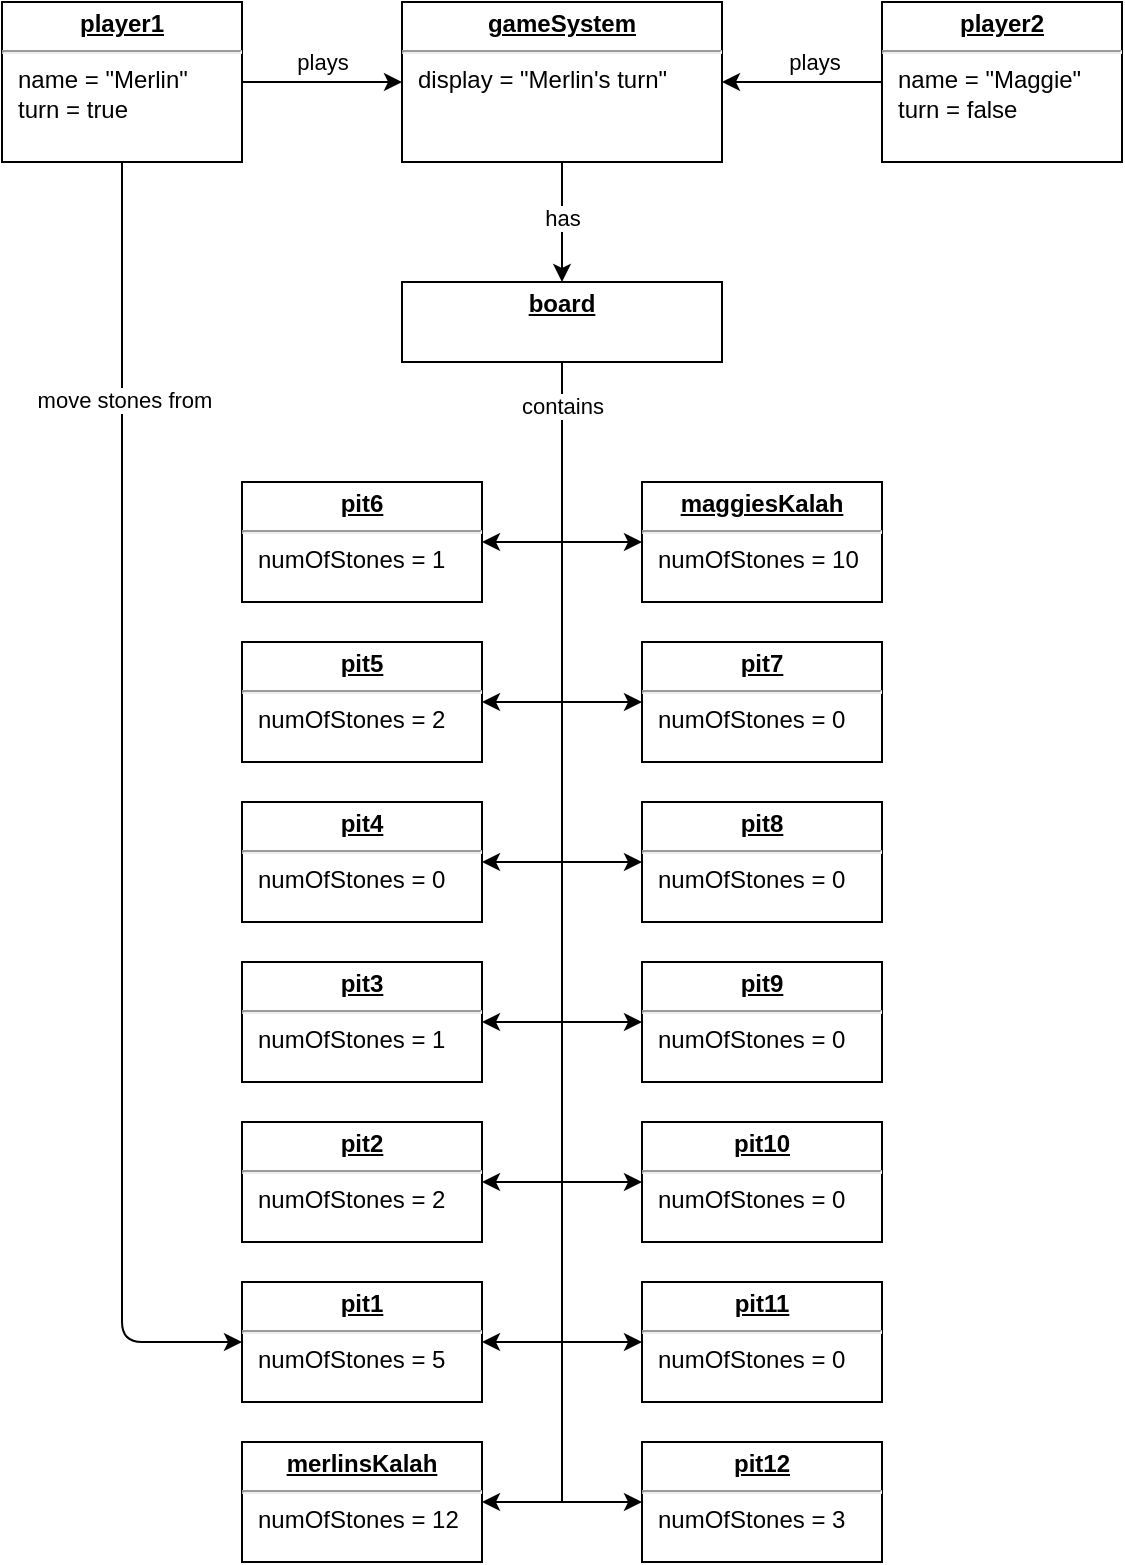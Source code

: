 <mxfile version="15.3.8" type="device" pages="2"><diagram id="o3yP88iakHkhqtE1eb7z" name="Page-1"><mxGraphModel dx="1186" dy="764" grid="1" gridSize="10" guides="1" tooltips="1" connect="1" arrows="1" fold="1" page="1" pageScale="1" pageWidth="827" pageHeight="1169" math="0" shadow="0"><root><mxCell id="0"/><mxCell id="1" parent="0"/><mxCell id="hf9vehWdLg4i4ltdAb-E-7" value="&lt;p style=&quot;margin: 0px ; margin-top: 4px ; text-align: center ; text-decoration: underline&quot;&gt;&lt;b&gt;board&lt;/b&gt;&lt;/p&gt;" style="verticalAlign=top;align=left;overflow=fill;fontSize=12;fontFamily=Helvetica;html=1;" vertex="1" parent="1"><mxGeometry x="280" y="180" width="160" height="40" as="geometry"/></mxCell><mxCell id="hf9vehWdLg4i4ltdAb-E-8" value="" style="endArrow=classic;html=1;exitX=0.5;exitY=1;exitDx=0;exitDy=0;entryX=0.5;entryY=0;entryDx=0;entryDy=0;" edge="1" parent="1" source="sH6G3bqRws97IcAhqBme-33" target="hf9vehWdLg4i4ltdAb-E-7"><mxGeometry width="50" height="50" relative="1" as="geometry"><mxPoint x="390" y="240" as="sourcePoint"/><mxPoint x="360" y="120" as="targetPoint"/></mxGeometry></mxCell><mxCell id="hf9vehWdLg4i4ltdAb-E-9" value="has" style="edgeLabel;html=1;align=center;verticalAlign=middle;resizable=0;points=[];" vertex="1" connectable="0" parent="hf9vehWdLg4i4ltdAb-E-8"><mxGeometry x="-0.075" y="-1" relative="1" as="geometry"><mxPoint x="1" as="offset"/></mxGeometry></mxCell><mxCell id="hf9vehWdLg4i4ltdAb-E-10" value="&lt;p style=&quot;margin: 0px ; margin-top: 4px ; text-align: center ; text-decoration: underline&quot;&gt;&lt;b&gt;pit6&lt;/b&gt;&lt;/p&gt;&lt;hr&gt;&lt;p style=&quot;margin: 0px ; margin-left: 8px&quot;&gt;numOfStones = 1&lt;/p&gt;" style="verticalAlign=top;align=left;overflow=fill;fontSize=12;fontFamily=Helvetica;html=1;" vertex="1" parent="1"><mxGeometry x="200" y="280" width="120" height="60" as="geometry"/></mxCell><mxCell id="hf9vehWdLg4i4ltdAb-E-12" value="&lt;p style=&quot;margin: 0px ; margin-top: 4px ; text-align: center ; text-decoration: underline&quot;&gt;&lt;b&gt;pit5&lt;/b&gt;&lt;/p&gt;&lt;hr&gt;&lt;p style=&quot;margin: 0px ; margin-left: 8px&quot;&gt;numOfStones = 2&lt;/p&gt;" style="verticalAlign=top;align=left;overflow=fill;fontSize=12;fontFamily=Helvetica;html=1;" vertex="1" parent="1"><mxGeometry x="200" y="360" width="120" height="60" as="geometry"/></mxCell><mxCell id="sH6G3bqRws97IcAhqBme-4" value="&lt;p style=&quot;margin: 0px ; margin-top: 4px ; text-align: center ; text-decoration: underline&quot;&gt;&lt;b&gt;pit7&lt;/b&gt;&lt;/p&gt;&lt;hr&gt;&lt;p style=&quot;margin: 0px ; margin-left: 8px&quot;&gt;numOfStones = 0&lt;/p&gt;" style="verticalAlign=top;align=left;overflow=fill;fontSize=12;fontFamily=Helvetica;html=1;" parent="1" vertex="1"><mxGeometry x="400" y="360" width="120" height="60" as="geometry"/></mxCell><mxCell id="sH6G3bqRws97IcAhqBme-5" value="&lt;p style=&quot;margin: 0px ; margin-top: 4px ; text-align: center ; text-decoration: underline&quot;&gt;&lt;b&gt;pit8&lt;/b&gt;&lt;/p&gt;&lt;hr&gt;&lt;p style=&quot;margin: 0px ; margin-left: 8px&quot;&gt;numOfStones = 0&lt;/p&gt;" style="verticalAlign=top;align=left;overflow=fill;fontSize=12;fontFamily=Helvetica;html=1;" parent="1" vertex="1"><mxGeometry x="400" y="440" width="120" height="60" as="geometry"/></mxCell><mxCell id="hf9vehWdLg4i4ltdAb-E-14" value="&lt;p style=&quot;margin: 0px ; margin-top: 4px ; text-align: center ; text-decoration: underline&quot;&gt;&lt;b&gt;pit4&lt;/b&gt;&lt;/p&gt;&lt;hr&gt;&lt;p style=&quot;margin: 0px ; margin-left: 8px&quot;&gt;numOfStones = 0&lt;/p&gt;" style="verticalAlign=top;align=left;overflow=fill;fontSize=12;fontFamily=Helvetica;html=1;" vertex="1" parent="1"><mxGeometry x="200" y="440" width="120" height="60" as="geometry"/></mxCell><mxCell id="hf9vehWdLg4i4ltdAb-E-18" value="" style="group" vertex="1" connectable="0" parent="1"><mxGeometry x="200" y="760" width="320" height="60" as="geometry"/></mxCell><mxCell id="sH6G3bqRws97IcAhqBme-7" value="" style="endArrow=none;html=1;entryX=0.5;entryY=1;entryDx=0;entryDy=0;" parent="hf9vehWdLg4i4ltdAb-E-18" target="hf9vehWdLg4i4ltdAb-E-7" edge="1"><mxGeometry x="100" y="-420" width="50" height="50" as="geometry"><mxPoint x="160" y="30" as="sourcePoint"/><mxPoint x="100" y="-180" as="targetPoint"/></mxGeometry></mxCell><mxCell id="sH6G3bqRws97IcAhqBme-14" value="contains" style="edgeLabel;html=1;align=center;verticalAlign=middle;resizable=0;points=[];" parent="sH6G3bqRws97IcAhqBme-7" vertex="1" connectable="0"><mxGeometry x="0.722" y="-1" relative="1" as="geometry"><mxPoint x="-1" y="-57" as="offset"/></mxGeometry></mxCell><mxCell id="sH6G3bqRws97IcAhqBme-13" value="" style="endArrow=classic;html=1;" parent="hf9vehWdLg4i4ltdAb-E-18" edge="1"><mxGeometry x="100" y="-420" width="50" height="50" as="geometry"><mxPoint x="160" y="30" as="sourcePoint"/><mxPoint x="200" y="30" as="targetPoint"/></mxGeometry></mxCell><mxCell id="hf9vehWdLg4i4ltdAb-E-16" value="&lt;p style=&quot;margin: 0px ; margin-top: 4px ; text-align: center ; text-decoration: underline&quot;&gt;&lt;b&gt;merlinsKalah&lt;/b&gt;&lt;/p&gt;&lt;hr&gt;&lt;p style=&quot;margin: 0px ; margin-left: 8px&quot;&gt;numOfStones = 12&lt;/p&gt;" style="verticalAlign=top;align=left;overflow=fill;fontSize=12;fontFamily=Helvetica;html=1;" vertex="1" parent="hf9vehWdLg4i4ltdAb-E-18"><mxGeometry width="120" height="60" as="geometry"/></mxCell><mxCell id="hf9vehWdLg4i4ltdAb-E-17" value="" style="endArrow=classic;html=1;entryX=1;entryY=0.5;entryDx=0;entryDy=0;" edge="1" parent="hf9vehWdLg4i4ltdAb-E-18" target="hf9vehWdLg4i4ltdAb-E-16"><mxGeometry x="110" y="-410" width="50" height="50" as="geometry"><mxPoint x="160" y="30" as="sourcePoint"/><mxPoint x="210" y="-120" as="targetPoint"/></mxGeometry></mxCell><mxCell id="sH6G3bqRws97IcAhqBme-3" value="&lt;p style=&quot;margin: 0px ; margin-top: 4px ; text-align: center ; text-decoration: underline&quot;&gt;&lt;b&gt;pit12&lt;/b&gt;&lt;/p&gt;&lt;hr&gt;&lt;p style=&quot;margin: 0px ; margin-left: 8px&quot;&gt;numOfStones = 3&lt;/p&gt;" style="verticalAlign=top;align=left;overflow=fill;fontSize=12;fontFamily=Helvetica;html=1;" parent="hf9vehWdLg4i4ltdAb-E-18" vertex="1"><mxGeometry x="200" width="120" height="60" as="geometry"/></mxCell><mxCell id="hf9vehWdLg4i4ltdAb-E-19" value="&lt;p style=&quot;margin: 0px ; margin-top: 4px ; text-align: center ; text-decoration: underline&quot;&gt;&lt;b&gt;pit3&lt;/b&gt;&lt;/p&gt;&lt;hr&gt;&lt;p style=&quot;margin: 0px ; margin-left: 8px&quot;&gt;numOfStones = 1&lt;/p&gt;" style="verticalAlign=top;align=left;overflow=fill;fontSize=12;fontFamily=Helvetica;html=1;" vertex="1" parent="1"><mxGeometry x="200" y="520" width="120" height="60" as="geometry"/></mxCell><mxCell id="hf9vehWdLg4i4ltdAb-E-20" value="&lt;p style=&quot;margin: 0px ; margin-top: 4px ; text-align: center ; text-decoration: underline&quot;&gt;&lt;b&gt;pit2&lt;/b&gt;&lt;/p&gt;&lt;hr&gt;&lt;p style=&quot;margin: 0px ; margin-left: 8px&quot;&gt;numOfStones = 2&lt;/p&gt;" style="verticalAlign=top;align=left;overflow=fill;fontSize=12;fontFamily=Helvetica;html=1;" vertex="1" parent="1"><mxGeometry x="200" y="600" width="120" height="60" as="geometry"/></mxCell><mxCell id="hf9vehWdLg4i4ltdAb-E-21" value="&lt;p style=&quot;margin: 0px ; margin-top: 4px ; text-align: center ; text-decoration: underline&quot;&gt;&lt;b&gt;pit1&lt;/b&gt;&lt;/p&gt;&lt;hr&gt;&lt;p style=&quot;margin: 0px ; margin-left: 8px&quot;&gt;numOfStones = 5&lt;/p&gt;" style="verticalAlign=top;align=left;overflow=fill;fontSize=12;fontFamily=Helvetica;html=1;" vertex="1" parent="1"><mxGeometry x="200" y="680" width="120" height="60" as="geometry"/></mxCell><mxCell id="hf9vehWdLg4i4ltdAb-E-22" value="&lt;p style=&quot;margin: 0px ; margin-top: 4px ; text-align: center ; text-decoration: underline&quot;&gt;&lt;b&gt;pit9&lt;/b&gt;&lt;/p&gt;&lt;hr&gt;&lt;p style=&quot;margin: 0px ; margin-left: 8px&quot;&gt;numOfStones = 0&lt;/p&gt;" style="verticalAlign=top;align=left;overflow=fill;fontSize=12;fontFamily=Helvetica;html=1;" vertex="1" parent="1"><mxGeometry x="400" y="520" width="120" height="60" as="geometry"/></mxCell><mxCell id="hf9vehWdLg4i4ltdAb-E-23" value="&lt;p style=&quot;margin: 0px ; margin-top: 4px ; text-align: center ; text-decoration: underline&quot;&gt;&lt;b&gt;pit10&lt;/b&gt;&lt;/p&gt;&lt;hr&gt;&lt;p style=&quot;margin: 0px ; margin-left: 8px&quot;&gt;numOfStones = 0&lt;/p&gt;" style="verticalAlign=top;align=left;overflow=fill;fontSize=12;fontFamily=Helvetica;html=1;" vertex="1" parent="1"><mxGeometry x="400" y="600" width="120" height="60" as="geometry"/></mxCell><mxCell id="hf9vehWdLg4i4ltdAb-E-24" value="&lt;p style=&quot;margin: 0px ; margin-top: 4px ; text-align: center ; text-decoration: underline&quot;&gt;&lt;b&gt;pit11&lt;/b&gt;&lt;/p&gt;&lt;hr&gt;&lt;p style=&quot;margin: 0px ; margin-left: 8px&quot;&gt;numOfStones = 0&lt;/p&gt;" style="verticalAlign=top;align=left;overflow=fill;fontSize=12;fontFamily=Helvetica;html=1;" vertex="1" parent="1"><mxGeometry x="400" y="680" width="120" height="60" as="geometry"/></mxCell><mxCell id="hf9vehWdLg4i4ltdAb-E-25" value="" style="endArrow=classic;startArrow=classic;html=1;exitX=1;exitY=0.5;exitDx=0;exitDy=0;entryX=0;entryY=0.5;entryDx=0;entryDy=0;" edge="1" parent="1" source="hf9vehWdLg4i4ltdAb-E-10" target="sH6G3bqRws97IcAhqBme-6"><mxGeometry width="50" height="50" relative="1" as="geometry"><mxPoint x="390" y="550" as="sourcePoint"/><mxPoint x="440" y="500" as="targetPoint"/></mxGeometry></mxCell><mxCell id="hf9vehWdLg4i4ltdAb-E-27" value="" style="endArrow=classic;startArrow=classic;html=1;exitX=1;exitY=0.5;exitDx=0;exitDy=0;entryX=0;entryY=0.5;entryDx=0;entryDy=0;" edge="1" parent="1" source="hf9vehWdLg4i4ltdAb-E-12" target="sH6G3bqRws97IcAhqBme-4"><mxGeometry width="50" height="50" relative="1" as="geometry"><mxPoint x="330" y="320" as="sourcePoint"/><mxPoint x="410" y="320" as="targetPoint"/></mxGeometry></mxCell><mxCell id="hf9vehWdLg4i4ltdAb-E-28" value="" style="endArrow=classic;startArrow=classic;html=1;exitX=1;exitY=0.5;exitDx=0;exitDy=0;entryX=0;entryY=0.5;entryDx=0;entryDy=0;" edge="1" parent="1" source="hf9vehWdLg4i4ltdAb-E-14" target="sH6G3bqRws97IcAhqBme-5"><mxGeometry width="50" height="50" relative="1" as="geometry"><mxPoint x="340" y="330" as="sourcePoint"/><mxPoint x="420" y="330" as="targetPoint"/></mxGeometry></mxCell><mxCell id="hf9vehWdLg4i4ltdAb-E-29" value="" style="endArrow=classic;startArrow=classic;html=1;exitX=1;exitY=0.5;exitDx=0;exitDy=0;" edge="1" parent="1" source="hf9vehWdLg4i4ltdAb-E-19"><mxGeometry width="50" height="50" relative="1" as="geometry"><mxPoint x="350" y="340" as="sourcePoint"/><mxPoint x="400" y="550" as="targetPoint"/></mxGeometry></mxCell><mxCell id="hf9vehWdLg4i4ltdAb-E-30" value="" style="endArrow=classic;startArrow=classic;html=1;exitX=1;exitY=0.5;exitDx=0;exitDy=0;entryX=0;entryY=0.5;entryDx=0;entryDy=0;" edge="1" parent="1" source="hf9vehWdLg4i4ltdAb-E-20" target="hf9vehWdLg4i4ltdAb-E-23"><mxGeometry width="50" height="50" relative="1" as="geometry"><mxPoint x="330" y="560" as="sourcePoint"/><mxPoint x="410" y="560" as="targetPoint"/></mxGeometry></mxCell><mxCell id="hf9vehWdLg4i4ltdAb-E-31" value="" style="endArrow=classic;startArrow=classic;html=1;exitX=1;exitY=0.5;exitDx=0;exitDy=0;entryX=0;entryY=0.5;entryDx=0;entryDy=0;" edge="1" parent="1" source="hf9vehWdLg4i4ltdAb-E-21" target="hf9vehWdLg4i4ltdAb-E-24"><mxGeometry width="50" height="50" relative="1" as="geometry"><mxPoint x="340" y="570" as="sourcePoint"/><mxPoint x="420" y="570" as="targetPoint"/></mxGeometry></mxCell><mxCell id="hf9vehWdLg4i4ltdAb-E-34" value="" style="group" vertex="1" connectable="0" parent="1"><mxGeometry x="80" y="40" width="560" height="80" as="geometry"/></mxCell><mxCell id="sH6G3bqRws97IcAhqBme-33" value="&lt;p style=&quot;margin: 0px ; margin-top: 4px ; text-align: center ; text-decoration: underline&quot;&gt;&lt;b&gt;gameSystem&lt;/b&gt;&lt;/p&gt;&lt;hr&gt;&lt;p style=&quot;margin: 0px ; margin-left: 8px&quot;&gt;display = &quot;Merlin's turn&quot;&lt;/p&gt;" style="verticalAlign=top;align=left;overflow=fill;fontSize=12;fontFamily=Helvetica;html=1;" parent="hf9vehWdLg4i4ltdAb-E-34" vertex="1"><mxGeometry x="200" width="160" height="80" as="geometry"/></mxCell><mxCell id="sH6G3bqRws97IcAhqBme-17" value="&lt;p style=&quot;margin: 0px ; margin-top: 4px ; text-align: center ; text-decoration: underline&quot;&gt;&lt;b&gt;player1&lt;/b&gt;&lt;/p&gt;&lt;hr&gt;&lt;p style=&quot;margin: 0px ; margin-left: 8px&quot;&gt;name = &quot;Merlin&quot;&lt;br&gt;turn = true&lt;/p&gt;" style="verticalAlign=top;align=left;overflow=fill;fontSize=12;fontFamily=Helvetica;html=1;" parent="hf9vehWdLg4i4ltdAb-E-34" vertex="1"><mxGeometry width="120" height="80" as="geometry"/></mxCell><mxCell id="hf9vehWdLg4i4ltdAb-E-1" value="&lt;p style=&quot;margin: 0px ; margin-top: 4px ; text-align: center ; text-decoration: underline&quot;&gt;&lt;b&gt;player2&lt;/b&gt;&lt;/p&gt;&lt;hr&gt;&lt;p style=&quot;margin: 0px ; margin-left: 8px&quot;&gt;name = &quot;Maggie&quot;&lt;br&gt;turn = false&lt;/p&gt;" style="verticalAlign=top;align=left;overflow=fill;fontSize=12;fontFamily=Helvetica;html=1;" vertex="1" parent="hf9vehWdLg4i4ltdAb-E-34"><mxGeometry x="440" width="120" height="80" as="geometry"/></mxCell><mxCell id="hf9vehWdLg4i4ltdAb-E-32" value="" style="group" vertex="1" connectable="0" parent="hf9vehWdLg4i4ltdAb-E-34"><mxGeometry x="140" y="20" width="40" height="20" as="geometry"/></mxCell><mxCell id="hf9vehWdLg4i4ltdAb-E-3" value="&lt;font style=&quot;font-size: 11px&quot;&gt;plays&lt;/font&gt;" style="text;html=1;align=center;verticalAlign=middle;resizable=0;points=[];autosize=1;strokeColor=none;fillColor=none;" vertex="1" parent="hf9vehWdLg4i4ltdAb-E-32"><mxGeometry width="40" height="20" as="geometry"/></mxCell><mxCell id="hf9vehWdLg4i4ltdAb-E-33" value="" style="group" vertex="1" connectable="0" parent="hf9vehWdLg4i4ltdAb-E-34"><mxGeometry x="386" y="20" width="40" height="20" as="geometry"/></mxCell><mxCell id="hf9vehWdLg4i4ltdAb-E-6" value="&lt;font style=&quot;font-size: 11px&quot;&gt;plays&lt;/font&gt;" style="text;html=1;align=center;verticalAlign=middle;resizable=0;points=[];autosize=1;strokeColor=none;fillColor=none;" vertex="1" parent="hf9vehWdLg4i4ltdAb-E-33"><mxGeometry width="40" height="20" as="geometry"/></mxCell><mxCell id="hf9vehWdLg4i4ltdAb-E-4" value="" style="endArrow=classic;html=1;exitX=1;exitY=0.5;exitDx=0;exitDy=0;entryX=0;entryY=0.5;entryDx=0;entryDy=0;" edge="1" parent="hf9vehWdLg4i4ltdAb-E-34" source="sH6G3bqRws97IcAhqBme-17" target="sH6G3bqRws97IcAhqBme-33"><mxGeometry width="50" height="50" relative="1" as="geometry"><mxPoint x="390" y="420" as="sourcePoint"/><mxPoint x="440" y="370" as="targetPoint"/></mxGeometry></mxCell><mxCell id="hf9vehWdLg4i4ltdAb-E-5" value="" style="endArrow=classic;html=1;exitX=0;exitY=0.5;exitDx=0;exitDy=0;entryX=1;entryY=0.5;entryDx=0;entryDy=0;" edge="1" parent="hf9vehWdLg4i4ltdAb-E-34" source="hf9vehWdLg4i4ltdAb-E-1" target="sH6G3bqRws97IcAhqBme-33"><mxGeometry width="50" height="50" relative="1" as="geometry"><mxPoint x="210" y="170" as="sourcePoint"/><mxPoint x="290" y="170" as="targetPoint"/></mxGeometry></mxCell><mxCell id="sH6G3bqRws97IcAhqBme-6" value="&lt;p style=&quot;margin: 0px ; margin-top: 4px ; text-align: center ; text-decoration: underline&quot;&gt;&lt;b&gt;maggiesKalah&lt;/b&gt;&lt;/p&gt;&lt;hr&gt;&lt;p style=&quot;margin: 0px ; margin-left: 8px&quot;&gt;numOfStones = 10&lt;/p&gt;" style="verticalAlign=top;align=left;overflow=fill;fontSize=12;fontFamily=Helvetica;html=1;" parent="1" vertex="1"><mxGeometry x="400" y="280" width="120" height="60" as="geometry"/></mxCell><mxCell id="hf9vehWdLg4i4ltdAb-E-35" value="" style="endArrow=classic;html=1;exitX=0.5;exitY=1;exitDx=0;exitDy=0;entryX=0;entryY=0.5;entryDx=0;entryDy=0;" edge="1" parent="1" source="sH6G3bqRws97IcAhqBme-17" target="hf9vehWdLg4i4ltdAb-E-21"><mxGeometry width="50" height="50" relative="1" as="geometry"><mxPoint x="210" y="90" as="sourcePoint"/><mxPoint x="290" y="90" as="targetPoint"/><Array as="points"><mxPoint x="140" y="710"/></Array></mxGeometry></mxCell><mxCell id="hf9vehWdLg4i4ltdAb-E-38" value="move stones from" style="edgeLabel;html=1;align=center;verticalAlign=middle;resizable=0;points=[];" vertex="1" connectable="0" parent="hf9vehWdLg4i4ltdAb-E-35"><mxGeometry x="-0.634" y="1" relative="1" as="geometry"><mxPoint as="offset"/></mxGeometry></mxCell></root></mxGraphModel></diagram><diagram id="1Hy_7KJjkRSqjCYPqisZ" name="Page-2"><mxGraphModel dx="1186" dy="764" grid="1" gridSize="10" guides="1" tooltips="1" connect="1" arrows="1" fold="1" page="1" pageScale="1" pageWidth="827" pageHeight="1169" math="0" shadow="0"><root><mxCell id="ceb4_2YwTnHYvAhx9BNb-0"/><mxCell id="ceb4_2YwTnHYvAhx9BNb-1" parent="ceb4_2YwTnHYvAhx9BNb-0"/></root></mxGraphModel></diagram></mxfile>
